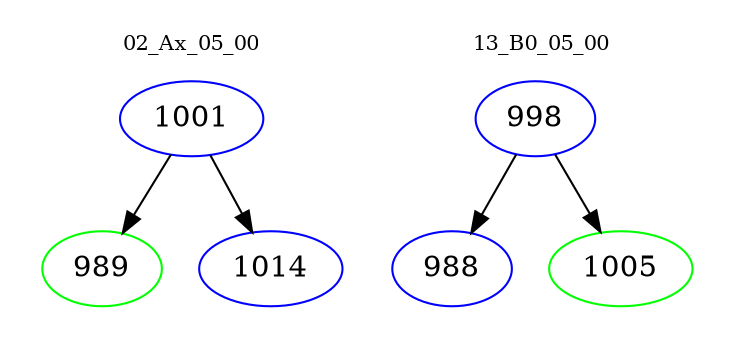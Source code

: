 digraph{
subgraph cluster_0 {
color = white
label = "02_Ax_05_00";
fontsize=10;
T0_1001 [label="1001", color="blue"]
T0_1001 -> T0_989 [color="black"]
T0_989 [label="989", color="green"]
T0_1001 -> T0_1014 [color="black"]
T0_1014 [label="1014", color="blue"]
}
subgraph cluster_1 {
color = white
label = "13_B0_05_00";
fontsize=10;
T1_998 [label="998", color="blue"]
T1_998 -> T1_988 [color="black"]
T1_988 [label="988", color="blue"]
T1_998 -> T1_1005 [color="black"]
T1_1005 [label="1005", color="green"]
}
}
